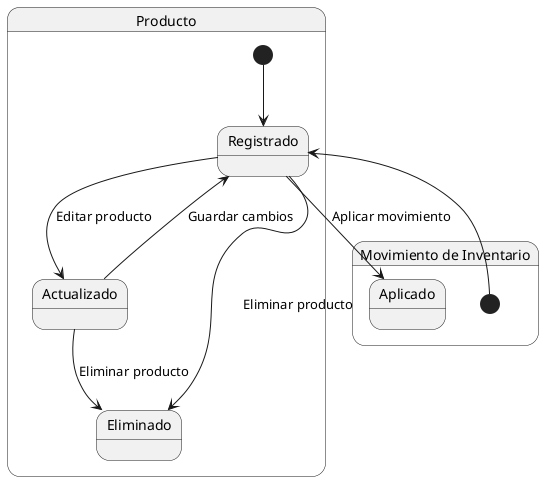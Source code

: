 @startuml
state "Producto" as P {
    [*] --> Registrado
    Registrado --> Actualizado : Editar producto
    Registrado --> Eliminado : Eliminar producto
    Actualizado --> Eliminado : Eliminar producto
    Actualizado --> Registrado : Guardar cambios
}
state "Movimiento de Inventario" as MI {
    [*] --> Registrado
    Registrado --> Aplicado : Aplicar movimiento
}
@enduml
